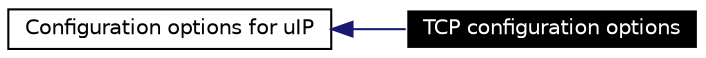 digraph structs
{
  edge [fontname="Helvetica",fontsize=8,labelfontname="Helvetica",labelfontsize=8];
  node [fontname="Helvetica",fontsize=10,shape=record];
rankdir=LR;
  Node0 [label="TCP configuration options",height=0.2,width=0.4,color="white", fillcolor="black", style="filled" fontcolor="white"];
  Node1 [label="Configuration options for uIP",height=0.2,width=0.4,color="black", fillcolor="white", style="filled",URL="$a00069.html"];
  Node1->Node0 [shape=plaintext, color="midnightblue", dir="back", style="solid"];
}
